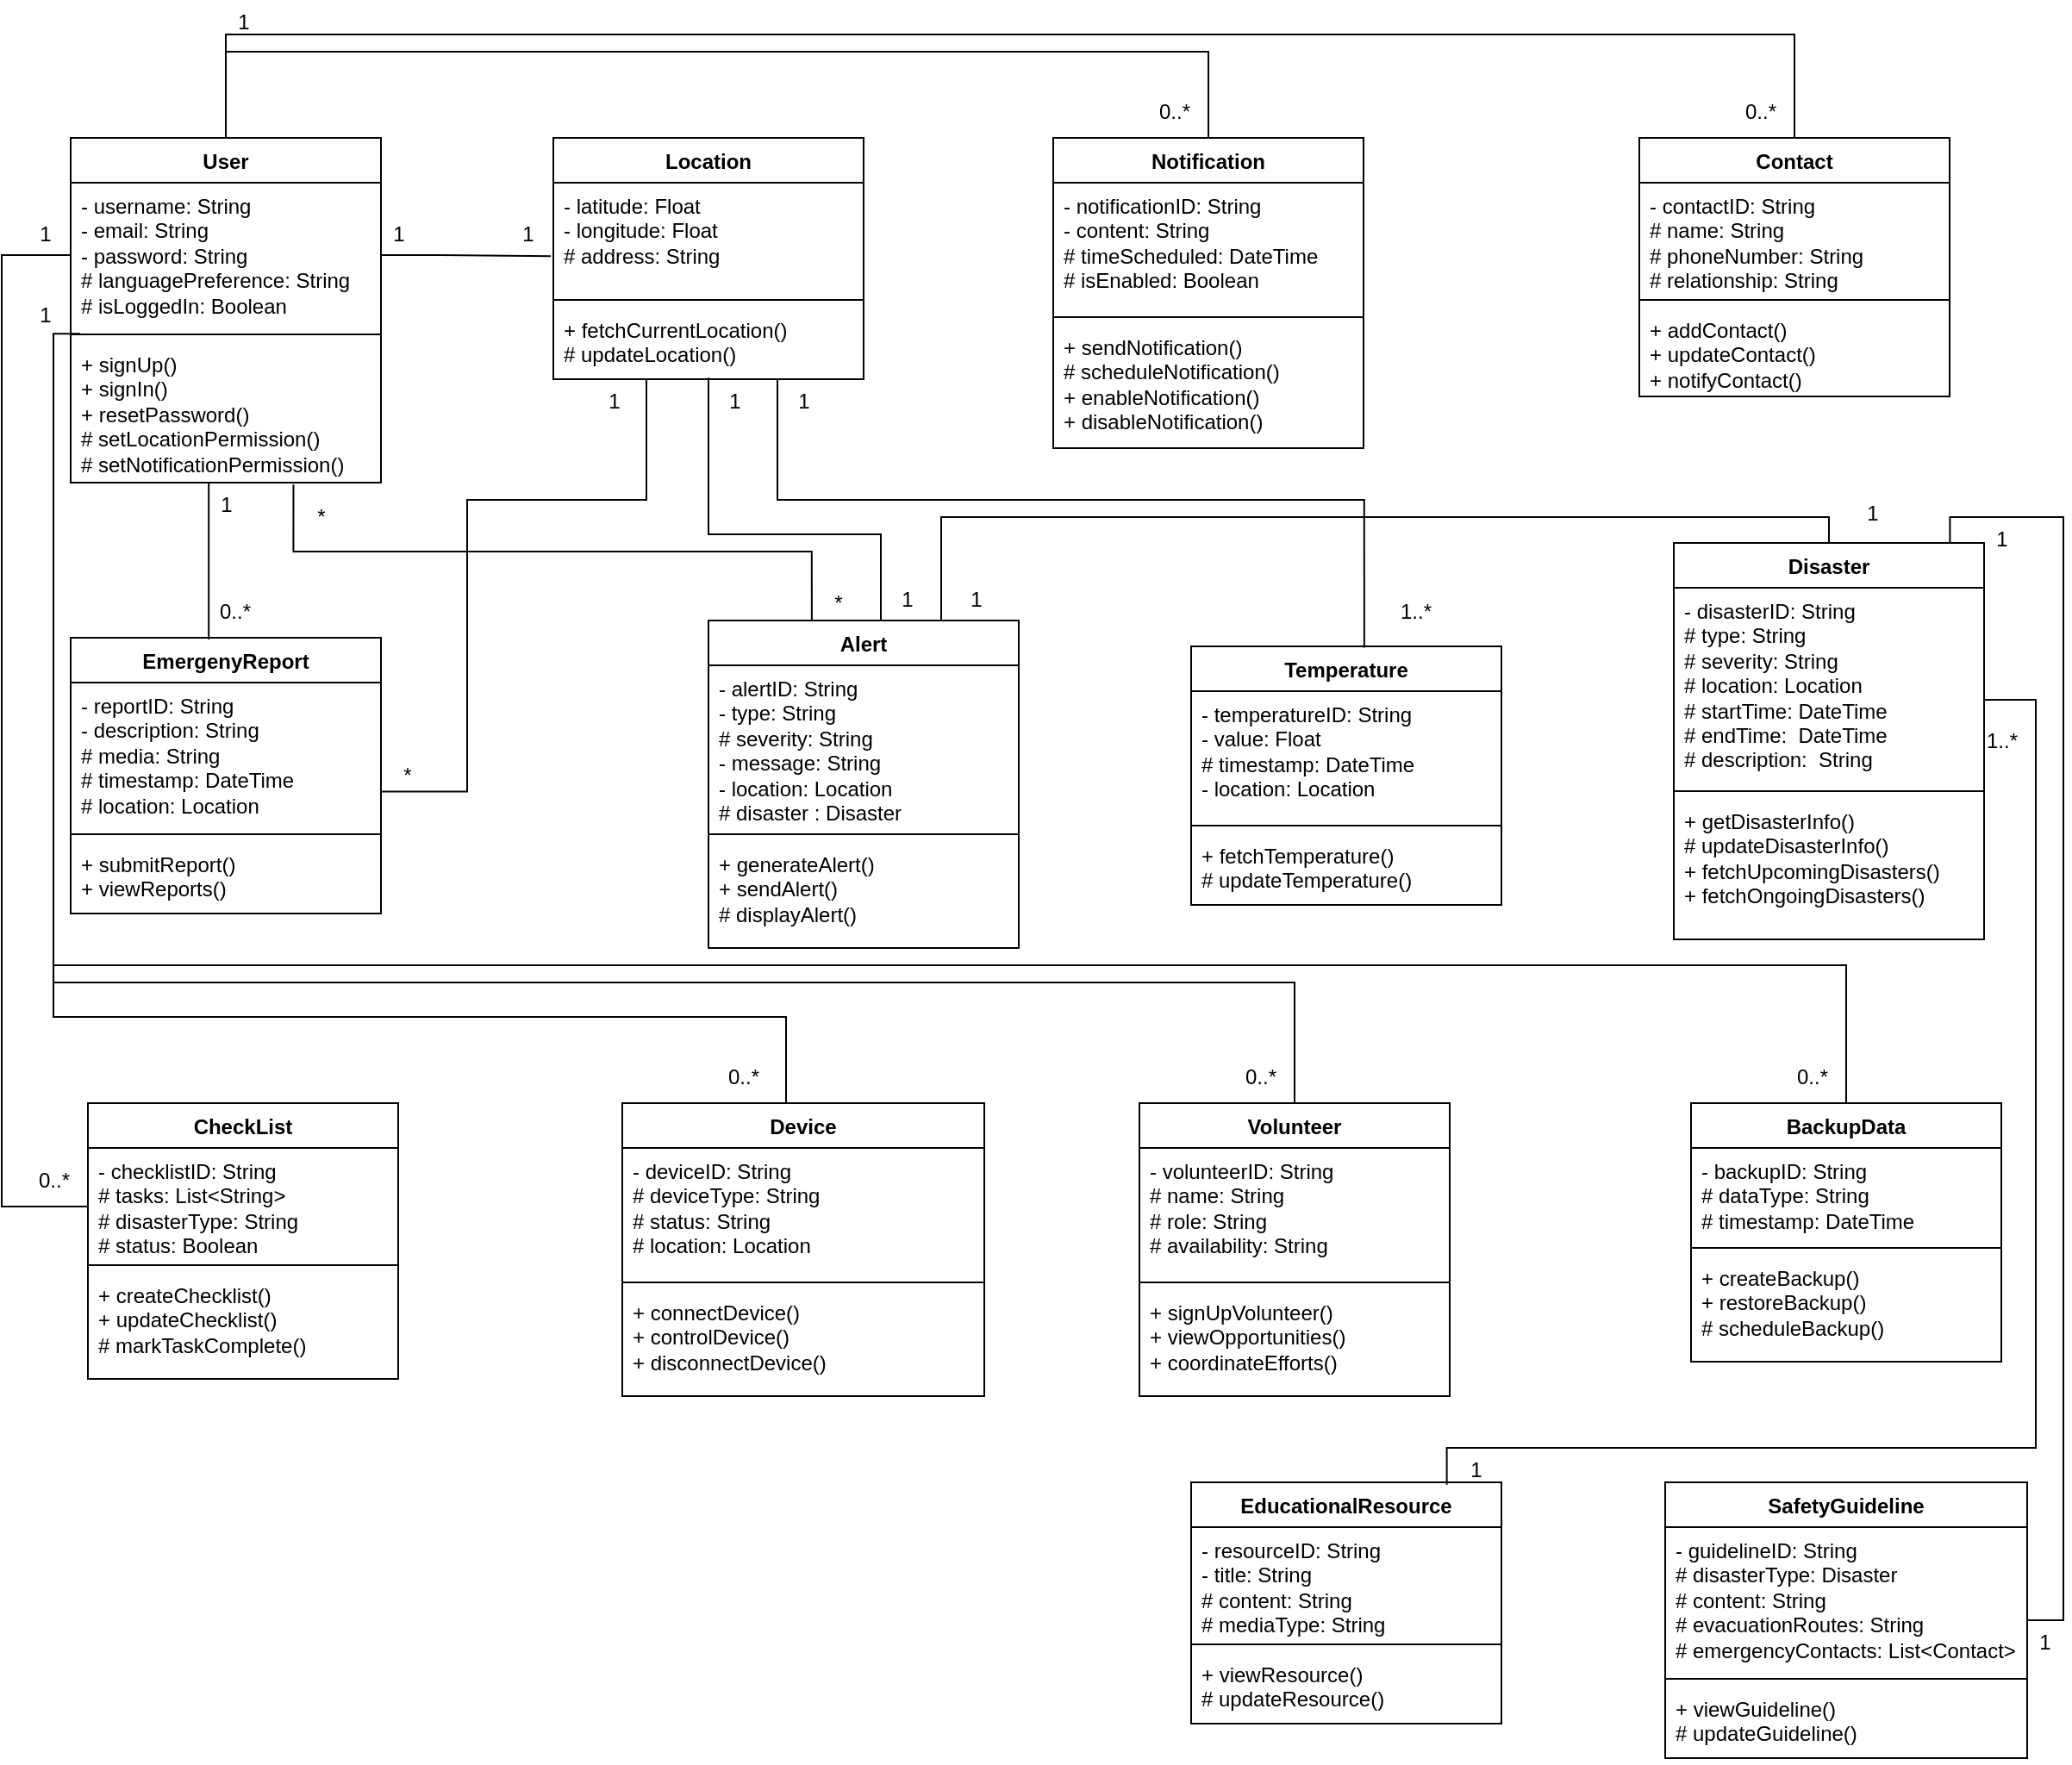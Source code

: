 <mxfile version="24.6.3" type="device">
  <diagram name="Page-1" id="TzSic9iGSuEnEc--D8_a">
    <mxGraphModel dx="2802" dy="1342" grid="1" gridSize="10" guides="1" tooltips="1" connect="1" arrows="1" fold="1" page="1" pageScale="1" pageWidth="827" pageHeight="1169" math="0" shadow="0">
      <root>
        <mxCell id="0" />
        <mxCell id="1" parent="0" />
        <mxCell id="7fRdkEZSf6pnXCqNwYZv-2" value="User" style="swimlane;fontStyle=1;align=center;verticalAlign=top;childLayout=stackLayout;horizontal=1;startSize=26;horizontalStack=0;resizeParent=1;resizeParentMax=0;resizeLast=0;collapsible=1;marginBottom=0;whiteSpace=wrap;html=1;" vertex="1" parent="1">
          <mxGeometry x="265" y="110" width="180" height="200" as="geometry">
            <mxRectangle x="70" y="110" width="100" height="30" as="alternateBounds" />
          </mxGeometry>
        </mxCell>
        <mxCell id="7fRdkEZSf6pnXCqNwYZv-3" value="&lt;div&gt;- username: String&lt;/div&gt;&lt;div&gt;- email: String&lt;/div&gt;&lt;div&gt;- password: String&lt;/div&gt;&lt;div&gt;# languagePreference: String&lt;/div&gt;&lt;div&gt;# isLoggedIn: Boolean&lt;/div&gt;" style="text;strokeColor=none;fillColor=none;align=left;verticalAlign=top;spacingLeft=4;spacingRight=4;overflow=hidden;rotatable=0;points=[[0,0.5],[1,0.5]];portConstraint=eastwest;whiteSpace=wrap;html=1;" vertex="1" parent="7fRdkEZSf6pnXCqNwYZv-2">
          <mxGeometry y="26" width="180" height="84" as="geometry" />
        </mxCell>
        <mxCell id="7fRdkEZSf6pnXCqNwYZv-4" value="" style="line;strokeWidth=1;fillColor=none;align=left;verticalAlign=middle;spacingTop=-1;spacingLeft=3;spacingRight=3;rotatable=0;labelPosition=right;points=[];portConstraint=eastwest;strokeColor=inherit;" vertex="1" parent="7fRdkEZSf6pnXCqNwYZv-2">
          <mxGeometry y="110" width="180" height="8" as="geometry" />
        </mxCell>
        <mxCell id="7fRdkEZSf6pnXCqNwYZv-5" value="&lt;div&gt;+ signUp()&amp;nbsp;&lt;/div&gt;&lt;div&gt;+ signIn()&amp;nbsp;&lt;/div&gt;&lt;div&gt;+ resetPassword()&lt;/div&gt;&lt;div&gt;# setLocationPermission()&amp;nbsp;&lt;/div&gt;&lt;div&gt;# setNotificationPermission()&amp;nbsp;&lt;/div&gt;" style="text;strokeColor=none;fillColor=none;align=left;verticalAlign=top;spacingLeft=4;spacingRight=4;overflow=hidden;rotatable=0;points=[[0,0.5],[1,0.5]];portConstraint=eastwest;whiteSpace=wrap;html=1;" vertex="1" parent="7fRdkEZSf6pnXCqNwYZv-2">
          <mxGeometry y="118" width="180" height="82" as="geometry" />
        </mxCell>
        <mxCell id="7fRdkEZSf6pnXCqNwYZv-6" value="Location" style="swimlane;fontStyle=1;align=center;verticalAlign=top;childLayout=stackLayout;horizontal=1;startSize=26;horizontalStack=0;resizeParent=1;resizeParentMax=0;resizeLast=0;collapsible=1;marginBottom=0;whiteSpace=wrap;html=1;" vertex="1" parent="1">
          <mxGeometry x="545" y="110" width="180" height="140" as="geometry">
            <mxRectangle x="70" y="110" width="100" height="30" as="alternateBounds" />
          </mxGeometry>
        </mxCell>
        <mxCell id="7fRdkEZSf6pnXCqNwYZv-7" value="&lt;div&gt;- latitude: Float&lt;/div&gt;&lt;div&gt;- longitude: Float&lt;/div&gt;&lt;div&gt;# address: String&lt;/div&gt;" style="text;strokeColor=none;fillColor=none;align=left;verticalAlign=top;spacingLeft=4;spacingRight=4;overflow=hidden;rotatable=0;points=[[0,0.5],[1,0.5]];portConstraint=eastwest;whiteSpace=wrap;html=1;" vertex="1" parent="7fRdkEZSf6pnXCqNwYZv-6">
          <mxGeometry y="26" width="180" height="64" as="geometry" />
        </mxCell>
        <mxCell id="7fRdkEZSf6pnXCqNwYZv-8" value="" style="line;strokeWidth=1;fillColor=none;align=left;verticalAlign=middle;spacingTop=-1;spacingLeft=3;spacingRight=3;rotatable=0;labelPosition=right;points=[];portConstraint=eastwest;strokeColor=inherit;" vertex="1" parent="7fRdkEZSf6pnXCqNwYZv-6">
          <mxGeometry y="90" width="180" height="8" as="geometry" />
        </mxCell>
        <mxCell id="7fRdkEZSf6pnXCqNwYZv-9" value="&lt;div&gt;+ fetchCurrentLocation()&amp;nbsp;&lt;/div&gt;&lt;div&gt;# updateLocation()&lt;/div&gt;" style="text;strokeColor=none;fillColor=none;align=left;verticalAlign=top;spacingLeft=4;spacingRight=4;overflow=hidden;rotatable=0;points=[[0,0.5],[1,0.5]];portConstraint=eastwest;whiteSpace=wrap;html=1;" vertex="1" parent="7fRdkEZSf6pnXCqNwYZv-6">
          <mxGeometry y="98" width="180" height="42" as="geometry" />
        </mxCell>
        <mxCell id="7fRdkEZSf6pnXCqNwYZv-10" value="Notification" style="swimlane;fontStyle=1;align=center;verticalAlign=top;childLayout=stackLayout;horizontal=1;startSize=26;horizontalStack=0;resizeParent=1;resizeParentMax=0;resizeLast=0;collapsible=1;marginBottom=0;whiteSpace=wrap;html=1;" vertex="1" parent="1">
          <mxGeometry x="835" y="110" width="180" height="180" as="geometry">
            <mxRectangle x="70" y="110" width="100" height="30" as="alternateBounds" />
          </mxGeometry>
        </mxCell>
        <mxCell id="7fRdkEZSf6pnXCqNwYZv-11" value="- notificationID: String&lt;br&gt;- content: String&lt;br&gt;# timeScheduled: DateTime&lt;br&gt;# isEnabled: Boolean" style="text;strokeColor=none;fillColor=none;align=left;verticalAlign=top;spacingLeft=4;spacingRight=4;overflow=hidden;rotatable=0;points=[[0,0.5],[1,0.5]];portConstraint=eastwest;whiteSpace=wrap;html=1;" vertex="1" parent="7fRdkEZSf6pnXCqNwYZv-10">
          <mxGeometry y="26" width="180" height="74" as="geometry" />
        </mxCell>
        <mxCell id="7fRdkEZSf6pnXCqNwYZv-12" value="" style="line;strokeWidth=1;fillColor=none;align=left;verticalAlign=middle;spacingTop=-1;spacingLeft=3;spacingRight=3;rotatable=0;labelPosition=right;points=[];portConstraint=eastwest;strokeColor=inherit;" vertex="1" parent="7fRdkEZSf6pnXCqNwYZv-10">
          <mxGeometry y="100" width="180" height="8" as="geometry" />
        </mxCell>
        <mxCell id="7fRdkEZSf6pnXCqNwYZv-13" value="&lt;div&gt;+ sendNotification()&lt;/div&gt;&lt;div&gt;# scheduleNotification()&amp;nbsp;&lt;/div&gt;&lt;div&gt;+ enableNotification()&lt;/div&gt;&lt;div&gt;+ disableNotification()&lt;/div&gt;" style="text;strokeColor=none;fillColor=none;align=left;verticalAlign=top;spacingLeft=4;spacingRight=4;overflow=hidden;rotatable=0;points=[[0,0.5],[1,0.5]];portConstraint=eastwest;whiteSpace=wrap;html=1;" vertex="1" parent="7fRdkEZSf6pnXCqNwYZv-10">
          <mxGeometry y="108" width="180" height="72" as="geometry" />
        </mxCell>
        <mxCell id="7fRdkEZSf6pnXCqNwYZv-14" value="Alert" style="swimlane;fontStyle=1;align=center;verticalAlign=top;childLayout=stackLayout;horizontal=1;startSize=26;horizontalStack=0;resizeParent=1;resizeParentMax=0;resizeLast=0;collapsible=1;marginBottom=0;whiteSpace=wrap;html=1;" vertex="1" parent="1">
          <mxGeometry x="635" y="390" width="180" height="190" as="geometry">
            <mxRectangle x="70" y="110" width="100" height="30" as="alternateBounds" />
          </mxGeometry>
        </mxCell>
        <mxCell id="7fRdkEZSf6pnXCqNwYZv-15" value="&lt;div&gt;- alertID: String&lt;/div&gt;&lt;div&gt;- type: String&lt;/div&gt;&lt;div&gt;# severity: String&lt;/div&gt;&lt;div&gt;- message: String&lt;/div&gt;&lt;div&gt;- location: Location&lt;/div&gt;&lt;div&gt;# disaster : Disaster&lt;/div&gt;&lt;div&gt;&lt;br&gt;&lt;/div&gt;" style="text;strokeColor=none;fillColor=none;align=left;verticalAlign=top;spacingLeft=4;spacingRight=4;overflow=hidden;rotatable=0;points=[[0,0.5],[1,0.5]];portConstraint=eastwest;whiteSpace=wrap;html=1;" vertex="1" parent="7fRdkEZSf6pnXCqNwYZv-14">
          <mxGeometry y="26" width="180" height="94" as="geometry" />
        </mxCell>
        <mxCell id="7fRdkEZSf6pnXCqNwYZv-16" value="" style="line;strokeWidth=1;fillColor=none;align=left;verticalAlign=middle;spacingTop=-1;spacingLeft=3;spacingRight=3;rotatable=0;labelPosition=right;points=[];portConstraint=eastwest;strokeColor=inherit;" vertex="1" parent="7fRdkEZSf6pnXCqNwYZv-14">
          <mxGeometry y="120" width="180" height="8" as="geometry" />
        </mxCell>
        <mxCell id="7fRdkEZSf6pnXCqNwYZv-17" value="&lt;div&gt;+ generateAlert()&lt;/div&gt;&lt;div&gt;+ sendAlert()&lt;/div&gt;&lt;div&gt;# displayAlert()&lt;/div&gt;" style="text;strokeColor=none;fillColor=none;align=left;verticalAlign=top;spacingLeft=4;spacingRight=4;overflow=hidden;rotatable=0;points=[[0,0.5],[1,0.5]];portConstraint=eastwest;whiteSpace=wrap;html=1;" vertex="1" parent="7fRdkEZSf6pnXCqNwYZv-14">
          <mxGeometry y="128" width="180" height="62" as="geometry" />
        </mxCell>
        <mxCell id="7fRdkEZSf6pnXCqNwYZv-18" value="Temperature" style="swimlane;fontStyle=1;align=center;verticalAlign=top;childLayout=stackLayout;horizontal=1;startSize=26;horizontalStack=0;resizeParent=1;resizeParentMax=0;resizeLast=0;collapsible=1;marginBottom=0;whiteSpace=wrap;html=1;" vertex="1" parent="1">
          <mxGeometry x="915" y="405" width="180" height="150" as="geometry">
            <mxRectangle x="70" y="110" width="100" height="30" as="alternateBounds" />
          </mxGeometry>
        </mxCell>
        <mxCell id="7fRdkEZSf6pnXCqNwYZv-19" value="&lt;div&gt;&lt;div&gt;- temperatureID: String&lt;/div&gt;&lt;div&gt;- value: Float&lt;/div&gt;&lt;div&gt;# timestamp: DateTime&lt;/div&gt;&lt;div&gt;- location: Location&lt;/div&gt;&lt;/div&gt;&lt;div&gt;&lt;br&gt;&lt;/div&gt;" style="text;strokeColor=none;fillColor=none;align=left;verticalAlign=top;spacingLeft=4;spacingRight=4;overflow=hidden;rotatable=0;points=[[0,0.5],[1,0.5]];portConstraint=eastwest;whiteSpace=wrap;html=1;" vertex="1" parent="7fRdkEZSf6pnXCqNwYZv-18">
          <mxGeometry y="26" width="180" height="74" as="geometry" />
        </mxCell>
        <mxCell id="7fRdkEZSf6pnXCqNwYZv-20" value="" style="line;strokeWidth=1;fillColor=none;align=left;verticalAlign=middle;spacingTop=-1;spacingLeft=3;spacingRight=3;rotatable=0;labelPosition=right;points=[];portConstraint=eastwest;strokeColor=inherit;" vertex="1" parent="7fRdkEZSf6pnXCqNwYZv-18">
          <mxGeometry y="100" width="180" height="8" as="geometry" />
        </mxCell>
        <mxCell id="7fRdkEZSf6pnXCqNwYZv-21" value="&lt;div&gt;+ fetchTemperature()&lt;/div&gt;&lt;div&gt;# updateTemperature()&lt;/div&gt;" style="text;strokeColor=none;fillColor=none;align=left;verticalAlign=top;spacingLeft=4;spacingRight=4;overflow=hidden;rotatable=0;points=[[0,0.5],[1,0.5]];portConstraint=eastwest;whiteSpace=wrap;html=1;" vertex="1" parent="7fRdkEZSf6pnXCqNwYZv-18">
          <mxGeometry y="108" width="180" height="42" as="geometry" />
        </mxCell>
        <mxCell id="7fRdkEZSf6pnXCqNwYZv-22" value="EmergenyReport&lt;div&gt;&lt;br&gt;&lt;/div&gt;" style="swimlane;fontStyle=1;align=center;verticalAlign=top;childLayout=stackLayout;horizontal=1;startSize=26;horizontalStack=0;resizeParent=1;resizeParentMax=0;resizeLast=0;collapsible=1;marginBottom=0;whiteSpace=wrap;html=1;" vertex="1" parent="1">
          <mxGeometry x="265" y="400" width="180" height="160" as="geometry">
            <mxRectangle x="70" y="110" width="100" height="30" as="alternateBounds" />
          </mxGeometry>
        </mxCell>
        <mxCell id="7fRdkEZSf6pnXCqNwYZv-23" value="&lt;div&gt;&lt;div&gt;&lt;div&gt;- reportID: String&lt;/div&gt;&lt;div&gt;- description: String&lt;/div&gt;&lt;div&gt;# media: String&lt;/div&gt;&lt;div&gt;# timestamp: DateTime&lt;/div&gt;&lt;div&gt;# location: Location&lt;/div&gt;&lt;/div&gt;&lt;/div&gt;" style="text;strokeColor=none;fillColor=none;align=left;verticalAlign=top;spacingLeft=4;spacingRight=4;overflow=hidden;rotatable=0;points=[[0,0.5],[1,0.5]];portConstraint=eastwest;whiteSpace=wrap;html=1;" vertex="1" parent="7fRdkEZSf6pnXCqNwYZv-22">
          <mxGeometry y="26" width="180" height="84" as="geometry" />
        </mxCell>
        <mxCell id="7fRdkEZSf6pnXCqNwYZv-24" value="" style="line;strokeWidth=1;fillColor=none;align=left;verticalAlign=middle;spacingTop=-1;spacingLeft=3;spacingRight=3;rotatable=0;labelPosition=right;points=[];portConstraint=eastwest;strokeColor=inherit;" vertex="1" parent="7fRdkEZSf6pnXCqNwYZv-22">
          <mxGeometry y="110" width="180" height="8" as="geometry" />
        </mxCell>
        <mxCell id="7fRdkEZSf6pnXCqNwYZv-25" value="&lt;div&gt;+ submitReport()&lt;/div&gt;&lt;div&gt;+ viewReports()&lt;/div&gt;&lt;div&gt;&lt;br&gt;&lt;/div&gt;" style="text;strokeColor=none;fillColor=none;align=left;verticalAlign=top;spacingLeft=4;spacingRight=4;overflow=hidden;rotatable=0;points=[[0,0.5],[1,0.5]];portConstraint=eastwest;whiteSpace=wrap;html=1;" vertex="1" parent="7fRdkEZSf6pnXCqNwYZv-22">
          <mxGeometry y="118" width="180" height="42" as="geometry" />
        </mxCell>
        <mxCell id="7fRdkEZSf6pnXCqNwYZv-26" value="SafetyGuideline" style="swimlane;fontStyle=1;align=center;verticalAlign=top;childLayout=stackLayout;horizontal=1;startSize=26;horizontalStack=0;resizeParent=1;resizeParentMax=0;resizeLast=0;collapsible=1;marginBottom=0;whiteSpace=wrap;html=1;" vertex="1" parent="1">
          <mxGeometry x="1190" y="890" width="210" height="160" as="geometry">
            <mxRectangle x="70" y="110" width="100" height="30" as="alternateBounds" />
          </mxGeometry>
        </mxCell>
        <mxCell id="7fRdkEZSf6pnXCqNwYZv-27" value="&lt;div&gt;&lt;div&gt;- guidelineID: String&lt;/div&gt;&lt;div&gt;# disasterType: Disaster&lt;/div&gt;&lt;div&gt;# content: String&lt;/div&gt;&lt;div&gt;# evacuationRoutes: String&lt;/div&gt;&lt;div&gt;# emergencyContacts: List&amp;lt;Contact&amp;gt;&lt;/div&gt;&lt;/div&gt;" style="text;strokeColor=none;fillColor=none;align=left;verticalAlign=top;spacingLeft=4;spacingRight=4;overflow=hidden;rotatable=0;points=[[0,0.5],[1,0.5]];portConstraint=eastwest;whiteSpace=wrap;html=1;" vertex="1" parent="7fRdkEZSf6pnXCqNwYZv-26">
          <mxGeometry y="26" width="210" height="84" as="geometry" />
        </mxCell>
        <mxCell id="7fRdkEZSf6pnXCqNwYZv-28" value="" style="line;strokeWidth=1;fillColor=none;align=left;verticalAlign=middle;spacingTop=-1;spacingLeft=3;spacingRight=3;rotatable=0;labelPosition=right;points=[];portConstraint=eastwest;strokeColor=inherit;" vertex="1" parent="7fRdkEZSf6pnXCqNwYZv-26">
          <mxGeometry y="110" width="210" height="8" as="geometry" />
        </mxCell>
        <mxCell id="7fRdkEZSf6pnXCqNwYZv-29" value="&lt;div&gt;+ viewGuideline()&lt;/div&gt;&lt;div&gt;# updateGuideline()&lt;/div&gt;" style="text;strokeColor=none;fillColor=none;align=left;verticalAlign=top;spacingLeft=4;spacingRight=4;overflow=hidden;rotatable=0;points=[[0,0.5],[1,0.5]];portConstraint=eastwest;whiteSpace=wrap;html=1;" vertex="1" parent="7fRdkEZSf6pnXCqNwYZv-26">
          <mxGeometry y="118" width="210" height="42" as="geometry" />
        </mxCell>
        <mxCell id="7fRdkEZSf6pnXCqNwYZv-30" value="Contact" style="swimlane;fontStyle=1;align=center;verticalAlign=top;childLayout=stackLayout;horizontal=1;startSize=26;horizontalStack=0;resizeParent=1;resizeParentMax=0;resizeLast=0;collapsible=1;marginBottom=0;whiteSpace=wrap;html=1;" vertex="1" parent="1">
          <mxGeometry x="1175" y="110" width="180" height="150" as="geometry">
            <mxRectangle x="70" y="110" width="100" height="30" as="alternateBounds" />
          </mxGeometry>
        </mxCell>
        <mxCell id="7fRdkEZSf6pnXCqNwYZv-31" value="&lt;div&gt;&lt;div&gt;&lt;div&gt;- contactID: String&lt;/div&gt;&lt;div&gt;# name: String&lt;/div&gt;&lt;div&gt;# phoneNumber: String&lt;/div&gt;&lt;div&gt;# relationship: String&lt;/div&gt;&lt;/div&gt;&lt;/div&gt;" style="text;strokeColor=none;fillColor=none;align=left;verticalAlign=top;spacingLeft=4;spacingRight=4;overflow=hidden;rotatable=0;points=[[0,0.5],[1,0.5]];portConstraint=eastwest;whiteSpace=wrap;html=1;" vertex="1" parent="7fRdkEZSf6pnXCqNwYZv-30">
          <mxGeometry y="26" width="180" height="64" as="geometry" />
        </mxCell>
        <mxCell id="7fRdkEZSf6pnXCqNwYZv-32" value="" style="line;strokeWidth=1;fillColor=none;align=left;verticalAlign=middle;spacingTop=-1;spacingLeft=3;spacingRight=3;rotatable=0;labelPosition=right;points=[];portConstraint=eastwest;strokeColor=inherit;" vertex="1" parent="7fRdkEZSf6pnXCqNwYZv-30">
          <mxGeometry y="90" width="180" height="8" as="geometry" />
        </mxCell>
        <mxCell id="7fRdkEZSf6pnXCqNwYZv-33" value="&lt;div&gt;+ addContact()&lt;/div&gt;&lt;div&gt;+ updateContact()&lt;/div&gt;&lt;div&gt;+ notifyContact()&lt;/div&gt;" style="text;strokeColor=none;fillColor=none;align=left;verticalAlign=top;spacingLeft=4;spacingRight=4;overflow=hidden;rotatable=0;points=[[0,0.5],[1,0.5]];portConstraint=eastwest;whiteSpace=wrap;html=1;" vertex="1" parent="7fRdkEZSf6pnXCqNwYZv-30">
          <mxGeometry y="98" width="180" height="52" as="geometry" />
        </mxCell>
        <mxCell id="7fRdkEZSf6pnXCqNwYZv-34" value="&lt;div&gt;CheckList&lt;/div&gt;" style="swimlane;fontStyle=1;align=center;verticalAlign=top;childLayout=stackLayout;horizontal=1;startSize=26;horizontalStack=0;resizeParent=1;resizeParentMax=0;resizeLast=0;collapsible=1;marginBottom=0;whiteSpace=wrap;html=1;" vertex="1" parent="1">
          <mxGeometry x="275" y="670" width="180" height="160" as="geometry">
            <mxRectangle x="70" y="110" width="100" height="30" as="alternateBounds" />
          </mxGeometry>
        </mxCell>
        <mxCell id="7fRdkEZSf6pnXCqNwYZv-35" value="&lt;div&gt;- checklistID: String&lt;/div&gt;&lt;div&gt;# tasks: List&amp;lt;String&amp;gt;&lt;/div&gt;&lt;div&gt;# disasterType: String&lt;/div&gt;&lt;div&gt;# status: Boolean&lt;/div&gt;&lt;div&gt;&lt;br&gt;&lt;/div&gt;" style="text;strokeColor=none;fillColor=none;align=left;verticalAlign=top;spacingLeft=4;spacingRight=4;overflow=hidden;rotatable=0;points=[[0,0.5],[1,0.5]];portConstraint=eastwest;whiteSpace=wrap;html=1;" vertex="1" parent="7fRdkEZSf6pnXCqNwYZv-34">
          <mxGeometry y="26" width="180" height="64" as="geometry" />
        </mxCell>
        <mxCell id="7fRdkEZSf6pnXCqNwYZv-36" value="" style="line;strokeWidth=1;fillColor=none;align=left;verticalAlign=middle;spacingTop=-1;spacingLeft=3;spacingRight=3;rotatable=0;labelPosition=right;points=[];portConstraint=eastwest;strokeColor=inherit;" vertex="1" parent="7fRdkEZSf6pnXCqNwYZv-34">
          <mxGeometry y="90" width="180" height="8" as="geometry" />
        </mxCell>
        <mxCell id="7fRdkEZSf6pnXCqNwYZv-37" value="&lt;div&gt;&lt;div&gt;+ createChecklist()&lt;/div&gt;&lt;div&gt;+ updateChecklist()&lt;/div&gt;&lt;div&gt;# markTaskComplete()&lt;/div&gt;&lt;/div&gt;&lt;div&gt;&lt;br&gt;&lt;/div&gt;" style="text;strokeColor=none;fillColor=none;align=left;verticalAlign=top;spacingLeft=4;spacingRight=4;overflow=hidden;rotatable=0;points=[[0,0.5],[1,0.5]];portConstraint=eastwest;whiteSpace=wrap;html=1;" vertex="1" parent="7fRdkEZSf6pnXCqNwYZv-34">
          <mxGeometry y="98" width="180" height="62" as="geometry" />
        </mxCell>
        <mxCell id="7fRdkEZSf6pnXCqNwYZv-38" value="Device" style="swimlane;fontStyle=1;align=center;verticalAlign=top;childLayout=stackLayout;horizontal=1;startSize=26;horizontalStack=0;resizeParent=1;resizeParentMax=0;resizeLast=0;collapsible=1;marginBottom=0;whiteSpace=wrap;html=1;" vertex="1" parent="1">
          <mxGeometry x="585" y="670" width="210" height="170" as="geometry">
            <mxRectangle x="70" y="110" width="100" height="30" as="alternateBounds" />
          </mxGeometry>
        </mxCell>
        <mxCell id="7fRdkEZSf6pnXCqNwYZv-39" value="&lt;div&gt;- deviceID: String&lt;/div&gt;&lt;div&gt;# deviceType: String&lt;/div&gt;&lt;div&gt;# status: String&lt;/div&gt;&lt;div&gt;# location: Location&lt;/div&gt;" style="text;strokeColor=none;fillColor=none;align=left;verticalAlign=top;spacingLeft=4;spacingRight=4;overflow=hidden;rotatable=0;points=[[0,0.5],[1,0.5]];portConstraint=eastwest;whiteSpace=wrap;html=1;" vertex="1" parent="7fRdkEZSf6pnXCqNwYZv-38">
          <mxGeometry y="26" width="210" height="74" as="geometry" />
        </mxCell>
        <mxCell id="7fRdkEZSf6pnXCqNwYZv-40" value="" style="line;strokeWidth=1;fillColor=none;align=left;verticalAlign=middle;spacingTop=-1;spacingLeft=3;spacingRight=3;rotatable=0;labelPosition=right;points=[];portConstraint=eastwest;strokeColor=inherit;" vertex="1" parent="7fRdkEZSf6pnXCqNwYZv-38">
          <mxGeometry y="100" width="210" height="8" as="geometry" />
        </mxCell>
        <mxCell id="7fRdkEZSf6pnXCqNwYZv-41" value="&lt;div&gt;+ connectDevice()&lt;/div&gt;&lt;div&gt;+ controlDevice()&lt;/div&gt;&lt;div&gt;+ disconnectDevice()&lt;/div&gt;" style="text;strokeColor=none;fillColor=none;align=left;verticalAlign=top;spacingLeft=4;spacingRight=4;overflow=hidden;rotatable=0;points=[[0,0.5],[1,0.5]];portConstraint=eastwest;whiteSpace=wrap;html=1;" vertex="1" parent="7fRdkEZSf6pnXCqNwYZv-38">
          <mxGeometry y="108" width="210" height="62" as="geometry" />
        </mxCell>
        <mxCell id="7fRdkEZSf6pnXCqNwYZv-42" value="EducationalResource" style="swimlane;fontStyle=1;align=center;verticalAlign=top;childLayout=stackLayout;horizontal=1;startSize=26;horizontalStack=0;resizeParent=1;resizeParentMax=0;resizeLast=0;collapsible=1;marginBottom=0;whiteSpace=wrap;html=1;" vertex="1" parent="1">
          <mxGeometry x="915" y="890" width="180" height="140" as="geometry">
            <mxRectangle x="70" y="110" width="100" height="30" as="alternateBounds" />
          </mxGeometry>
        </mxCell>
        <mxCell id="7fRdkEZSf6pnXCqNwYZv-43" value="&lt;div&gt;- resourceID: String&lt;/div&gt;&lt;div&gt;- title: String&lt;/div&gt;&lt;div&gt;# content: String&lt;/div&gt;&lt;div&gt;# mediaType: String&lt;/div&gt;" style="text;strokeColor=none;fillColor=none;align=left;verticalAlign=top;spacingLeft=4;spacingRight=4;overflow=hidden;rotatable=0;points=[[0,0.5],[1,0.5]];portConstraint=eastwest;whiteSpace=wrap;html=1;" vertex="1" parent="7fRdkEZSf6pnXCqNwYZv-42">
          <mxGeometry y="26" width="180" height="64" as="geometry" />
        </mxCell>
        <mxCell id="7fRdkEZSf6pnXCqNwYZv-44" value="" style="line;strokeWidth=1;fillColor=none;align=left;verticalAlign=middle;spacingTop=-1;spacingLeft=3;spacingRight=3;rotatable=0;labelPosition=right;points=[];portConstraint=eastwest;strokeColor=inherit;" vertex="1" parent="7fRdkEZSf6pnXCqNwYZv-42">
          <mxGeometry y="90" width="180" height="8" as="geometry" />
        </mxCell>
        <mxCell id="7fRdkEZSf6pnXCqNwYZv-45" value="&lt;div&gt;+ viewResource()&lt;/div&gt;&lt;div&gt;# updateResource()&lt;/div&gt;&lt;div&gt;&lt;br&gt;&lt;/div&gt;" style="text;strokeColor=none;fillColor=none;align=left;verticalAlign=top;spacingLeft=4;spacingRight=4;overflow=hidden;rotatable=0;points=[[0,0.5],[1,0.5]];portConstraint=eastwest;whiteSpace=wrap;html=1;" vertex="1" parent="7fRdkEZSf6pnXCqNwYZv-42">
          <mxGeometry y="98" width="180" height="42" as="geometry" />
        </mxCell>
        <mxCell id="7fRdkEZSf6pnXCqNwYZv-46" value="&lt;div&gt;BackupData&lt;/div&gt;" style="swimlane;fontStyle=1;align=center;verticalAlign=top;childLayout=stackLayout;horizontal=1;startSize=26;horizontalStack=0;resizeParent=1;resizeParentMax=0;resizeLast=0;collapsible=1;marginBottom=0;whiteSpace=wrap;html=1;" vertex="1" parent="1">
          <mxGeometry x="1205" y="670" width="180" height="150" as="geometry">
            <mxRectangle x="70" y="110" width="100" height="30" as="alternateBounds" />
          </mxGeometry>
        </mxCell>
        <mxCell id="7fRdkEZSf6pnXCqNwYZv-47" value="&lt;div&gt;&lt;div&gt;- backupID: String&lt;/div&gt;&lt;div&gt;# dataType: String&lt;/div&gt;&lt;div&gt;# timestamp: DateTime&lt;/div&gt;&lt;/div&gt;" style="text;strokeColor=none;fillColor=none;align=left;verticalAlign=top;spacingLeft=4;spacingRight=4;overflow=hidden;rotatable=0;points=[[0,0.5],[1,0.5]];portConstraint=eastwest;whiteSpace=wrap;html=1;" vertex="1" parent="7fRdkEZSf6pnXCqNwYZv-46">
          <mxGeometry y="26" width="180" height="54" as="geometry" />
        </mxCell>
        <mxCell id="7fRdkEZSf6pnXCqNwYZv-48" value="" style="line;strokeWidth=1;fillColor=none;align=left;verticalAlign=middle;spacingTop=-1;spacingLeft=3;spacingRight=3;rotatable=0;labelPosition=right;points=[];portConstraint=eastwest;strokeColor=inherit;" vertex="1" parent="7fRdkEZSf6pnXCqNwYZv-46">
          <mxGeometry y="80" width="180" height="8" as="geometry" />
        </mxCell>
        <mxCell id="7fRdkEZSf6pnXCqNwYZv-49" value="&lt;div&gt;&lt;div&gt;&lt;div&gt;+ createBackup()&lt;/div&gt;&lt;div&gt;+ restoreBackup()&lt;/div&gt;&lt;div&gt;# scheduleBackup()&lt;/div&gt;&lt;/div&gt;&lt;/div&gt;" style="text;strokeColor=none;fillColor=none;align=left;verticalAlign=top;spacingLeft=4;spacingRight=4;overflow=hidden;rotatable=0;points=[[0,0.5],[1,0.5]];portConstraint=eastwest;whiteSpace=wrap;html=1;" vertex="1" parent="7fRdkEZSf6pnXCqNwYZv-46">
          <mxGeometry y="88" width="180" height="62" as="geometry" />
        </mxCell>
        <mxCell id="7fRdkEZSf6pnXCqNwYZv-50" value="&lt;div&gt;Volunteer&lt;/div&gt;" style="swimlane;fontStyle=1;align=center;verticalAlign=top;childLayout=stackLayout;horizontal=1;startSize=26;horizontalStack=0;resizeParent=1;resizeParentMax=0;resizeLast=0;collapsible=1;marginBottom=0;whiteSpace=wrap;html=1;" vertex="1" parent="1">
          <mxGeometry x="885" y="670" width="180" height="170" as="geometry">
            <mxRectangle x="70" y="110" width="100" height="30" as="alternateBounds" />
          </mxGeometry>
        </mxCell>
        <mxCell id="7fRdkEZSf6pnXCqNwYZv-51" value="&lt;div&gt;- volunteerID: String&lt;/div&gt;&lt;div&gt;# name: String&lt;/div&gt;&lt;div&gt;# role: String&lt;/div&gt;&lt;div&gt;# availability: String&lt;/div&gt;" style="text;strokeColor=none;fillColor=none;align=left;verticalAlign=top;spacingLeft=4;spacingRight=4;overflow=hidden;rotatable=0;points=[[0,0.5],[1,0.5]];portConstraint=eastwest;whiteSpace=wrap;html=1;" vertex="1" parent="7fRdkEZSf6pnXCqNwYZv-50">
          <mxGeometry y="26" width="180" height="74" as="geometry" />
        </mxCell>
        <mxCell id="7fRdkEZSf6pnXCqNwYZv-52" value="" style="line;strokeWidth=1;fillColor=none;align=left;verticalAlign=middle;spacingTop=-1;spacingLeft=3;spacingRight=3;rotatable=0;labelPosition=right;points=[];portConstraint=eastwest;strokeColor=inherit;" vertex="1" parent="7fRdkEZSf6pnXCqNwYZv-50">
          <mxGeometry y="100" width="180" height="8" as="geometry" />
        </mxCell>
        <mxCell id="7fRdkEZSf6pnXCqNwYZv-53" value="&lt;div&gt;+ signUpVolunteer()&lt;/div&gt;&lt;div&gt;+ viewOpportunities()&lt;/div&gt;&lt;div&gt;+ coordinateEfforts()&lt;/div&gt;" style="text;strokeColor=none;fillColor=none;align=left;verticalAlign=top;spacingLeft=4;spacingRight=4;overflow=hidden;rotatable=0;points=[[0,0.5],[1,0.5]];portConstraint=eastwest;whiteSpace=wrap;html=1;" vertex="1" parent="7fRdkEZSf6pnXCqNwYZv-50">
          <mxGeometry y="108" width="180" height="62" as="geometry" />
        </mxCell>
        <mxCell id="7fRdkEZSf6pnXCqNwYZv-61" value="" style="endArrow=none;html=1;edgeStyle=orthogonalEdgeStyle;rounded=0;exitX=1;exitY=0.5;exitDx=0;exitDy=0;entryX=0.951;entryY=0.64;entryDx=0;entryDy=0;entryPerimeter=0;" edge="1" parent="1" source="7fRdkEZSf6pnXCqNwYZv-3" target="7fRdkEZSf6pnXCqNwYZv-65">
          <mxGeometry relative="1" as="geometry">
            <mxPoint x="1095" y="250" as="sourcePoint" />
            <mxPoint x="543" y="178" as="targetPoint" />
            <Array as="points" />
          </mxGeometry>
        </mxCell>
        <mxCell id="7fRdkEZSf6pnXCqNwYZv-64" value="1&lt;div&gt;&lt;br&gt;&lt;/div&gt;" style="text;html=1;align=center;verticalAlign=middle;resizable=0;points=[];autosize=1;strokeColor=none;fillColor=none;" vertex="1" parent="1">
          <mxGeometry x="440" y="153" width="30" height="40" as="geometry" />
        </mxCell>
        <mxCell id="7fRdkEZSf6pnXCqNwYZv-65" value="1&lt;div&gt;&lt;br&gt;&lt;/div&gt;" style="text;html=1;align=center;verticalAlign=middle;resizable=0;points=[];autosize=1;strokeColor=none;fillColor=none;" vertex="1" parent="1">
          <mxGeometry x="515" y="153" width="30" height="40" as="geometry" />
        </mxCell>
        <mxCell id="7fRdkEZSf6pnXCqNwYZv-67" value="" style="endArrow=none;html=1;edgeStyle=orthogonalEdgeStyle;rounded=0;exitX=0.5;exitY=0;exitDx=0;exitDy=0;entryX=0.5;entryY=0;entryDx=0;entryDy=0;" edge="1" parent="1" source="7fRdkEZSf6pnXCqNwYZv-2" target="7fRdkEZSf6pnXCqNwYZv-10">
          <mxGeometry relative="1" as="geometry">
            <mxPoint x="455" y="188" as="sourcePoint" />
            <mxPoint x="965" y="40" as="targetPoint" />
            <Array as="points">
              <mxPoint x="355" y="60" />
              <mxPoint x="925" y="60" />
            </Array>
          </mxGeometry>
        </mxCell>
        <mxCell id="7fRdkEZSf6pnXCqNwYZv-68" value="1&lt;div&gt;&lt;br&gt;&lt;/div&gt;" style="text;html=1;align=center;verticalAlign=middle;resizable=0;points=[];autosize=1;strokeColor=none;fillColor=none;" vertex="1" parent="1">
          <mxGeometry x="350" y="30" width="30" height="40" as="geometry" />
        </mxCell>
        <mxCell id="7fRdkEZSf6pnXCqNwYZv-70" value="&lt;div&gt;0..*&lt;/div&gt;" style="text;html=1;align=center;verticalAlign=middle;resizable=0;points=[];autosize=1;strokeColor=none;fillColor=none;" vertex="1" parent="1">
          <mxGeometry x="885" y="80" width="40" height="30" as="geometry" />
        </mxCell>
        <mxCell id="7fRdkEZSf6pnXCqNwYZv-71" value="" style="endArrow=none;html=1;edgeStyle=orthogonalEdgeStyle;rounded=0;entryX=0.445;entryY=0.006;entryDx=0;entryDy=0;entryPerimeter=0;exitX=0.445;exitY=1;exitDx=0;exitDy=0;exitPerimeter=0;" edge="1" parent="1" source="7fRdkEZSf6pnXCqNwYZv-5" target="7fRdkEZSf6pnXCqNwYZv-22">
          <mxGeometry relative="1" as="geometry">
            <mxPoint x="345" y="311" as="sourcePoint" />
            <mxPoint x="345" y="397" as="targetPoint" />
            <Array as="points">
              <mxPoint x="345" y="360" />
              <mxPoint x="345" y="360" />
            </Array>
          </mxGeometry>
        </mxCell>
        <mxCell id="7fRdkEZSf6pnXCqNwYZv-72" value="1&lt;div&gt;&lt;br&gt;&lt;/div&gt;" style="text;html=1;align=center;verticalAlign=middle;resizable=0;points=[];autosize=1;strokeColor=none;fillColor=none;" vertex="1" parent="1">
          <mxGeometry x="340" y="310" width="30" height="40" as="geometry" />
        </mxCell>
        <mxCell id="7fRdkEZSf6pnXCqNwYZv-73" value="&lt;div&gt;0..*&lt;/div&gt;" style="text;html=1;align=center;verticalAlign=middle;resizable=0;points=[];autosize=1;strokeColor=none;fillColor=none;" vertex="1" parent="1">
          <mxGeometry x="340" y="370" width="40" height="30" as="geometry" />
        </mxCell>
        <mxCell id="7fRdkEZSf6pnXCqNwYZv-74" value="" style="endArrow=none;html=1;edgeStyle=orthogonalEdgeStyle;rounded=0;" edge="1" parent="1" target="7fRdkEZSf6pnXCqNwYZv-30">
          <mxGeometry relative="1" as="geometry">
            <mxPoint x="355" y="80" as="sourcePoint" />
            <mxPoint x="1115" y="120" as="targetPoint" />
            <Array as="points">
              <mxPoint x="1265" y="50" />
            </Array>
          </mxGeometry>
        </mxCell>
        <mxCell id="7fRdkEZSf6pnXCqNwYZv-77" value="&lt;div&gt;0..*&lt;/div&gt;" style="text;html=1;align=center;verticalAlign=middle;resizable=0;points=[];autosize=1;strokeColor=none;fillColor=none;" vertex="1" parent="1">
          <mxGeometry x="1225" y="80" width="40" height="30" as="geometry" />
        </mxCell>
        <mxCell id="7fRdkEZSf6pnXCqNwYZv-78" value="" style="endArrow=none;html=1;edgeStyle=orthogonalEdgeStyle;rounded=0;exitX=0;exitY=0.5;exitDx=0;exitDy=0;" edge="1" parent="1" source="7fRdkEZSf6pnXCqNwYZv-3">
          <mxGeometry relative="1" as="geometry">
            <mxPoint x="145" y="464" as="sourcePoint" />
            <mxPoint x="275" y="730" as="targetPoint" />
            <Array as="points">
              <mxPoint x="225" y="178" />
              <mxPoint x="225" y="730" />
            </Array>
          </mxGeometry>
        </mxCell>
        <mxCell id="7fRdkEZSf6pnXCqNwYZv-79" value="1&lt;div&gt;&lt;br&gt;&lt;/div&gt;" style="text;html=1;align=center;verticalAlign=middle;resizable=0;points=[];autosize=1;strokeColor=none;fillColor=none;" vertex="1" parent="1">
          <mxGeometry x="235" y="153" width="30" height="40" as="geometry" />
        </mxCell>
        <mxCell id="7fRdkEZSf6pnXCqNwYZv-80" value="&lt;div&gt;0..*&lt;/div&gt;" style="text;html=1;align=center;verticalAlign=middle;resizable=0;points=[];autosize=1;strokeColor=none;fillColor=none;" vertex="1" parent="1">
          <mxGeometry x="235" y="700" width="40" height="30" as="geometry" />
        </mxCell>
        <mxCell id="7fRdkEZSf6pnXCqNwYZv-81" value="" style="endArrow=none;html=1;edgeStyle=orthogonalEdgeStyle;rounded=0;exitX=0.03;exitY=0.449;exitDx=0;exitDy=0;exitPerimeter=0;" edge="1" parent="1" source="7fRdkEZSf6pnXCqNwYZv-4">
          <mxGeometry relative="1" as="geometry">
            <mxPoint x="255" y="250" as="sourcePoint" />
            <mxPoint x="680" y="670" as="targetPoint" />
            <Array as="points">
              <mxPoint x="255" y="224" />
              <mxPoint x="255" y="620" />
              <mxPoint x="680" y="620" />
            </Array>
          </mxGeometry>
        </mxCell>
        <mxCell id="7fRdkEZSf6pnXCqNwYZv-82" value="1&lt;div&gt;&lt;br&gt;&lt;/div&gt;" style="text;html=1;align=center;verticalAlign=middle;resizable=0;points=[];autosize=1;strokeColor=none;fillColor=none;" vertex="1" parent="1">
          <mxGeometry x="235" y="200" width="30" height="40" as="geometry" />
        </mxCell>
        <mxCell id="7fRdkEZSf6pnXCqNwYZv-83" value="&lt;div&gt;0..*&lt;/div&gt;" style="text;html=1;align=center;verticalAlign=middle;resizable=0;points=[];autosize=1;strokeColor=none;fillColor=none;" vertex="1" parent="1">
          <mxGeometry x="635" y="640" width="40" height="30" as="geometry" />
        </mxCell>
        <mxCell id="7fRdkEZSf6pnXCqNwYZv-84" value="" style="endArrow=none;html=1;edgeStyle=orthogonalEdgeStyle;rounded=0;entryX=0.5;entryY=0;entryDx=0;entryDy=0;" edge="1" parent="1" target="7fRdkEZSf6pnXCqNwYZv-50">
          <mxGeometry relative="1" as="geometry">
            <mxPoint x="255" y="580" as="sourcePoint" />
            <mxPoint x="965" y="590" as="targetPoint" />
            <Array as="points">
              <mxPoint x="255" y="600" />
              <mxPoint x="975" y="600" />
            </Array>
          </mxGeometry>
        </mxCell>
        <mxCell id="7fRdkEZSf6pnXCqNwYZv-85" value="&lt;div&gt;0..*&lt;/div&gt;" style="text;html=1;align=center;verticalAlign=middle;resizable=0;points=[];autosize=1;strokeColor=none;fillColor=none;" vertex="1" parent="1">
          <mxGeometry x="935" y="640" width="40" height="30" as="geometry" />
        </mxCell>
        <mxCell id="7fRdkEZSf6pnXCqNwYZv-86" value="" style="endArrow=none;html=1;edgeStyle=orthogonalEdgeStyle;rounded=0;entryX=0.5;entryY=0;entryDx=0;entryDy=0;" edge="1" parent="1" target="7fRdkEZSf6pnXCqNwYZv-46">
          <mxGeometry relative="1" as="geometry">
            <mxPoint x="255" y="590" as="sourcePoint" />
            <mxPoint x="1325" y="590" as="targetPoint" />
            <Array as="points">
              <mxPoint x="1295" y="590" />
            </Array>
          </mxGeometry>
        </mxCell>
        <mxCell id="7fRdkEZSf6pnXCqNwYZv-87" value="&lt;div&gt;0..*&lt;/div&gt;" style="text;html=1;align=center;verticalAlign=middle;resizable=0;points=[];autosize=1;strokeColor=none;fillColor=none;" vertex="1" parent="1">
          <mxGeometry x="1255" y="640" width="40" height="30" as="geometry" />
        </mxCell>
        <mxCell id="7fRdkEZSf6pnXCqNwYZv-88" value="" style="endArrow=none;html=1;edgeStyle=orthogonalEdgeStyle;rounded=0;exitX=0.5;exitY=0.98;exitDx=0;exitDy=0;exitPerimeter=0;entryX=0.5;entryY=0;entryDx=0;entryDy=0;" edge="1" parent="1" source="7fRdkEZSf6pnXCqNwYZv-9" target="7fRdkEZSf6pnXCqNwYZv-14">
          <mxGeometry relative="1" as="geometry">
            <mxPoint x="625" y="280" as="sourcePoint" />
            <mxPoint x="1015" y="370" as="targetPoint" />
            <Array as="points">
              <mxPoint x="635" y="340" />
              <mxPoint x="735" y="340" />
              <mxPoint x="735" y="390" />
            </Array>
          </mxGeometry>
        </mxCell>
        <mxCell id="7fRdkEZSf6pnXCqNwYZv-89" value="1&lt;div&gt;&lt;br&gt;&lt;/div&gt;" style="text;html=1;align=center;verticalAlign=middle;resizable=0;points=[];autosize=1;strokeColor=none;fillColor=none;" vertex="1" parent="1">
          <mxGeometry x="635" y="250" width="30" height="40" as="geometry" />
        </mxCell>
        <mxCell id="7fRdkEZSf6pnXCqNwYZv-90" value="1&lt;div&gt;&lt;br&gt;&lt;/div&gt;" style="text;html=1;align=center;verticalAlign=middle;resizable=0;points=[];autosize=1;strokeColor=none;fillColor=none;" vertex="1" parent="1">
          <mxGeometry x="735" y="365" width="30" height="40" as="geometry" />
        </mxCell>
        <mxCell id="7fRdkEZSf6pnXCqNwYZv-91" value="" style="endArrow=none;html=1;edgeStyle=orthogonalEdgeStyle;rounded=0;exitX=0.718;exitY=1.014;exitDx=0;exitDy=0;exitPerimeter=0;entryX=0.333;entryY=-0.002;entryDx=0;entryDy=0;entryPerimeter=0;" edge="1" parent="1" source="7fRdkEZSf6pnXCqNwYZv-5" target="7fRdkEZSf6pnXCqNwYZv-14">
          <mxGeometry relative="1" as="geometry">
            <mxPoint x="645" y="262" as="sourcePoint" />
            <mxPoint x="695" y="380" as="targetPoint" />
            <Array as="points">
              <mxPoint x="394" y="350" />
              <mxPoint x="695" y="350" />
            </Array>
          </mxGeometry>
        </mxCell>
        <mxCell id="7fRdkEZSf6pnXCqNwYZv-93" value="&lt;div&gt;*&lt;/div&gt;" style="text;html=1;align=center;verticalAlign=middle;resizable=0;points=[];autosize=1;strokeColor=none;fillColor=none;" vertex="1" parent="1">
          <mxGeometry x="395" y="315" width="30" height="30" as="geometry" />
        </mxCell>
        <mxCell id="7fRdkEZSf6pnXCqNwYZv-94" value="&lt;div&gt;*&lt;/div&gt;" style="text;html=1;align=center;verticalAlign=middle;resizable=0;points=[];autosize=1;strokeColor=none;fillColor=none;" vertex="1" parent="1">
          <mxGeometry x="695" y="365" width="30" height="30" as="geometry" />
        </mxCell>
        <mxCell id="7fRdkEZSf6pnXCqNwYZv-95" value="" style="endArrow=none;html=1;edgeStyle=orthogonalEdgeStyle;rounded=0;entryX=0.558;entryY=0.005;entryDx=0;entryDy=0;entryPerimeter=0;" edge="1" parent="1" target="7fRdkEZSf6pnXCqNwYZv-18">
          <mxGeometry relative="1" as="geometry">
            <mxPoint x="675" y="250" as="sourcePoint" />
            <mxPoint x="965" y="390" as="targetPoint" />
            <Array as="points">
              <mxPoint x="675" y="250" />
              <mxPoint x="675" y="320" />
              <mxPoint x="965" y="320" />
            </Array>
          </mxGeometry>
        </mxCell>
        <mxCell id="7fRdkEZSf6pnXCqNwYZv-96" value="1&lt;div&gt;&lt;br&gt;&lt;/div&gt;" style="text;html=1;align=center;verticalAlign=middle;resizable=0;points=[];autosize=1;strokeColor=none;fillColor=none;" vertex="1" parent="1">
          <mxGeometry x="675" y="250" width="30" height="40" as="geometry" />
        </mxCell>
        <mxCell id="7fRdkEZSf6pnXCqNwYZv-97" value="&lt;div&gt;1..*&lt;/div&gt;" style="text;html=1;align=center;verticalAlign=middle;resizable=0;points=[];autosize=1;strokeColor=none;fillColor=none;" vertex="1" parent="1">
          <mxGeometry x="1025" y="370" width="40" height="30" as="geometry" />
        </mxCell>
        <mxCell id="7fRdkEZSf6pnXCqNwYZv-98" value="" style="endArrow=none;html=1;edgeStyle=orthogonalEdgeStyle;rounded=0;entryX=1.003;entryY=0.753;entryDx=0;entryDy=0;entryPerimeter=0;" edge="1" parent="1" target="7fRdkEZSf6pnXCqNwYZv-23">
          <mxGeometry relative="1" as="geometry">
            <mxPoint x="600" y="250" as="sourcePoint" />
            <mxPoint x="505" y="390" as="targetPoint" />
            <Array as="points">
              <mxPoint x="599" y="250" />
              <mxPoint x="599" y="320" />
              <mxPoint x="495" y="320" />
              <mxPoint x="495" y="489" />
            </Array>
          </mxGeometry>
        </mxCell>
        <mxCell id="7fRdkEZSf6pnXCqNwYZv-99" value="1&lt;div&gt;&lt;br&gt;&lt;/div&gt;" style="text;html=1;align=center;verticalAlign=middle;resizable=0;points=[];autosize=1;strokeColor=none;fillColor=none;" vertex="1" parent="1">
          <mxGeometry x="565" y="250" width="30" height="40" as="geometry" />
        </mxCell>
        <mxCell id="7fRdkEZSf6pnXCqNwYZv-100" value="&lt;div&gt;*&lt;/div&gt;" style="text;html=1;align=center;verticalAlign=middle;resizable=0;points=[];autosize=1;strokeColor=none;fillColor=none;" vertex="1" parent="1">
          <mxGeometry x="445" y="465" width="30" height="30" as="geometry" />
        </mxCell>
        <mxCell id="7fRdkEZSf6pnXCqNwYZv-101" value="Disaster" style="swimlane;fontStyle=1;align=center;verticalAlign=top;childLayout=stackLayout;horizontal=1;startSize=26;horizontalStack=0;resizeParent=1;resizeParentMax=0;resizeLast=0;collapsible=1;marginBottom=0;whiteSpace=wrap;html=1;" vertex="1" parent="1">
          <mxGeometry x="1195" y="345" width="180" height="230" as="geometry">
            <mxRectangle x="70" y="110" width="100" height="30" as="alternateBounds" />
          </mxGeometry>
        </mxCell>
        <mxCell id="7fRdkEZSf6pnXCqNwYZv-102" value="&lt;div&gt;- disasterID: String&amp;nbsp;&lt;/div&gt;&lt;div&gt;# type: String&amp;nbsp;&lt;/div&gt;&lt;div&gt;# severity: String&amp;nbsp;&lt;/div&gt;&lt;div&gt;# location: Location&lt;/div&gt;&lt;div&gt;# startTime: DateTime&amp;nbsp;&lt;/div&gt;&lt;div&gt;# endTime:&amp;nbsp; DateTime&amp;nbsp;&lt;/div&gt;&lt;div&gt;# description:&amp;nbsp; String&amp;nbsp;&lt;/div&gt;" style="text;strokeColor=none;fillColor=none;align=left;verticalAlign=top;spacingLeft=4;spacingRight=4;overflow=hidden;rotatable=0;points=[[0,0.5],[1,0.5]];portConstraint=eastwest;whiteSpace=wrap;html=1;" vertex="1" parent="7fRdkEZSf6pnXCqNwYZv-101">
          <mxGeometry y="26" width="180" height="114" as="geometry" />
        </mxCell>
        <mxCell id="7fRdkEZSf6pnXCqNwYZv-103" value="" style="line;strokeWidth=1;fillColor=none;align=left;verticalAlign=middle;spacingTop=-1;spacingLeft=3;spacingRight=3;rotatable=0;labelPosition=right;points=[];portConstraint=eastwest;strokeColor=inherit;" vertex="1" parent="7fRdkEZSf6pnXCqNwYZv-101">
          <mxGeometry y="140" width="180" height="8" as="geometry" />
        </mxCell>
        <mxCell id="7fRdkEZSf6pnXCqNwYZv-104" value="&lt;div&gt;+ getDisasterInfo()&lt;/div&gt;&lt;div&gt;# updateDisasterInfo()&lt;/div&gt;&lt;div&gt;+ fetchUpcomingDisasters()&amp;nbsp;&lt;/div&gt;&lt;div&gt;+ fetchOngoingDisasters()&lt;/div&gt;" style="text;strokeColor=none;fillColor=none;align=left;verticalAlign=top;spacingLeft=4;spacingRight=4;overflow=hidden;rotatable=0;points=[[0,0.5],[1,0.5]];portConstraint=eastwest;whiteSpace=wrap;html=1;" vertex="1" parent="7fRdkEZSf6pnXCqNwYZv-101">
          <mxGeometry y="148" width="180" height="82" as="geometry" />
        </mxCell>
        <mxCell id="7fRdkEZSf6pnXCqNwYZv-105" value="" style="endArrow=none;html=1;edgeStyle=orthogonalEdgeStyle;rounded=0;exitX=0.75;exitY=0;exitDx=0;exitDy=0;" edge="1" parent="1" source="7fRdkEZSf6pnXCqNwYZv-14" target="7fRdkEZSf6pnXCqNwYZv-101">
          <mxGeometry relative="1" as="geometry">
            <mxPoint x="685" y="260" as="sourcePoint" />
            <mxPoint x="1515" y="350" as="targetPoint" />
            <Array as="points">
              <mxPoint x="770" y="330" />
              <mxPoint x="1285" y="330" />
            </Array>
          </mxGeometry>
        </mxCell>
        <mxCell id="7fRdkEZSf6pnXCqNwYZv-107" value="1&lt;div&gt;&lt;br&gt;&lt;/div&gt;" style="text;html=1;align=center;verticalAlign=middle;resizable=0;points=[];autosize=1;strokeColor=none;fillColor=none;" vertex="1" parent="1">
          <mxGeometry x="775" y="365" width="30" height="40" as="geometry" />
        </mxCell>
        <mxCell id="7fRdkEZSf6pnXCqNwYZv-108" value="1&lt;div&gt;&lt;br&gt;&lt;/div&gt;" style="text;html=1;align=center;verticalAlign=middle;resizable=0;points=[];autosize=1;strokeColor=none;fillColor=none;" vertex="1" parent="1">
          <mxGeometry x="1295" y="315" width="30" height="40" as="geometry" />
        </mxCell>
        <mxCell id="7fRdkEZSf6pnXCqNwYZv-109" value="" style="endArrow=none;html=1;edgeStyle=orthogonalEdgeStyle;rounded=0;exitX=1;exitY=0.5;exitDx=0;exitDy=0;entryX=0.89;entryY=-0.002;entryDx=0;entryDy=0;entryPerimeter=0;" edge="1" parent="1" source="7fRdkEZSf6pnXCqNwYZv-26" target="7fRdkEZSf6pnXCqNwYZv-101">
          <mxGeometry relative="1" as="geometry">
            <mxPoint x="1421.04" y="969.296" as="sourcePoint" />
            <mxPoint x="1356.05" y="339.54" as="targetPoint" />
            <Array as="points">
              <mxPoint x="1421" y="970" />
              <mxPoint x="1421" y="330" />
              <mxPoint x="1355" y="330" />
            </Array>
          </mxGeometry>
        </mxCell>
        <mxCell id="7fRdkEZSf6pnXCqNwYZv-110" value="1&lt;div&gt;&lt;br&gt;&lt;/div&gt;" style="text;html=1;align=center;verticalAlign=middle;resizable=0;points=[];autosize=1;strokeColor=none;fillColor=none;" vertex="1" parent="1">
          <mxGeometry x="1370" y="330" width="30" height="40" as="geometry" />
        </mxCell>
        <mxCell id="7fRdkEZSf6pnXCqNwYZv-111" value="1&lt;div&gt;&lt;br&gt;&lt;/div&gt;" style="text;html=1;align=center;verticalAlign=middle;resizable=0;points=[];autosize=1;strokeColor=none;fillColor=none;" vertex="1" parent="1">
          <mxGeometry x="1395" y="970" width="30" height="40" as="geometry" />
        </mxCell>
        <mxCell id="7fRdkEZSf6pnXCqNwYZv-112" value="" style="endArrow=none;html=1;edgeStyle=orthogonalEdgeStyle;rounded=0;exitX=0.824;exitY=0.01;exitDx=0;exitDy=0;exitPerimeter=0;" edge="1" parent="1" source="7fRdkEZSf6pnXCqNwYZv-42">
          <mxGeometry relative="1" as="geometry">
            <mxPoint x="1065" y="870" as="sourcePoint" />
            <mxPoint x="1375" y="436" as="targetPoint" />
            <Array as="points">
              <mxPoint x="1063" y="870" />
              <mxPoint x="1405" y="870" />
              <mxPoint x="1405" y="436" />
            </Array>
          </mxGeometry>
        </mxCell>
        <mxCell id="7fRdkEZSf6pnXCqNwYZv-113" value="1&lt;div&gt;&lt;br&gt;&lt;/div&gt;" style="text;html=1;align=center;verticalAlign=middle;resizable=0;points=[];autosize=1;strokeColor=none;fillColor=none;" vertex="1" parent="1">
          <mxGeometry x="1065" y="870" width="30" height="40" as="geometry" />
        </mxCell>
        <mxCell id="7fRdkEZSf6pnXCqNwYZv-114" value="&lt;div&gt;1..*&lt;/div&gt;" style="text;html=1;align=center;verticalAlign=middle;resizable=0;points=[];autosize=1;strokeColor=none;fillColor=none;" vertex="1" parent="1">
          <mxGeometry x="1365" y="445" width="40" height="30" as="geometry" />
        </mxCell>
      </root>
    </mxGraphModel>
  </diagram>
</mxfile>
